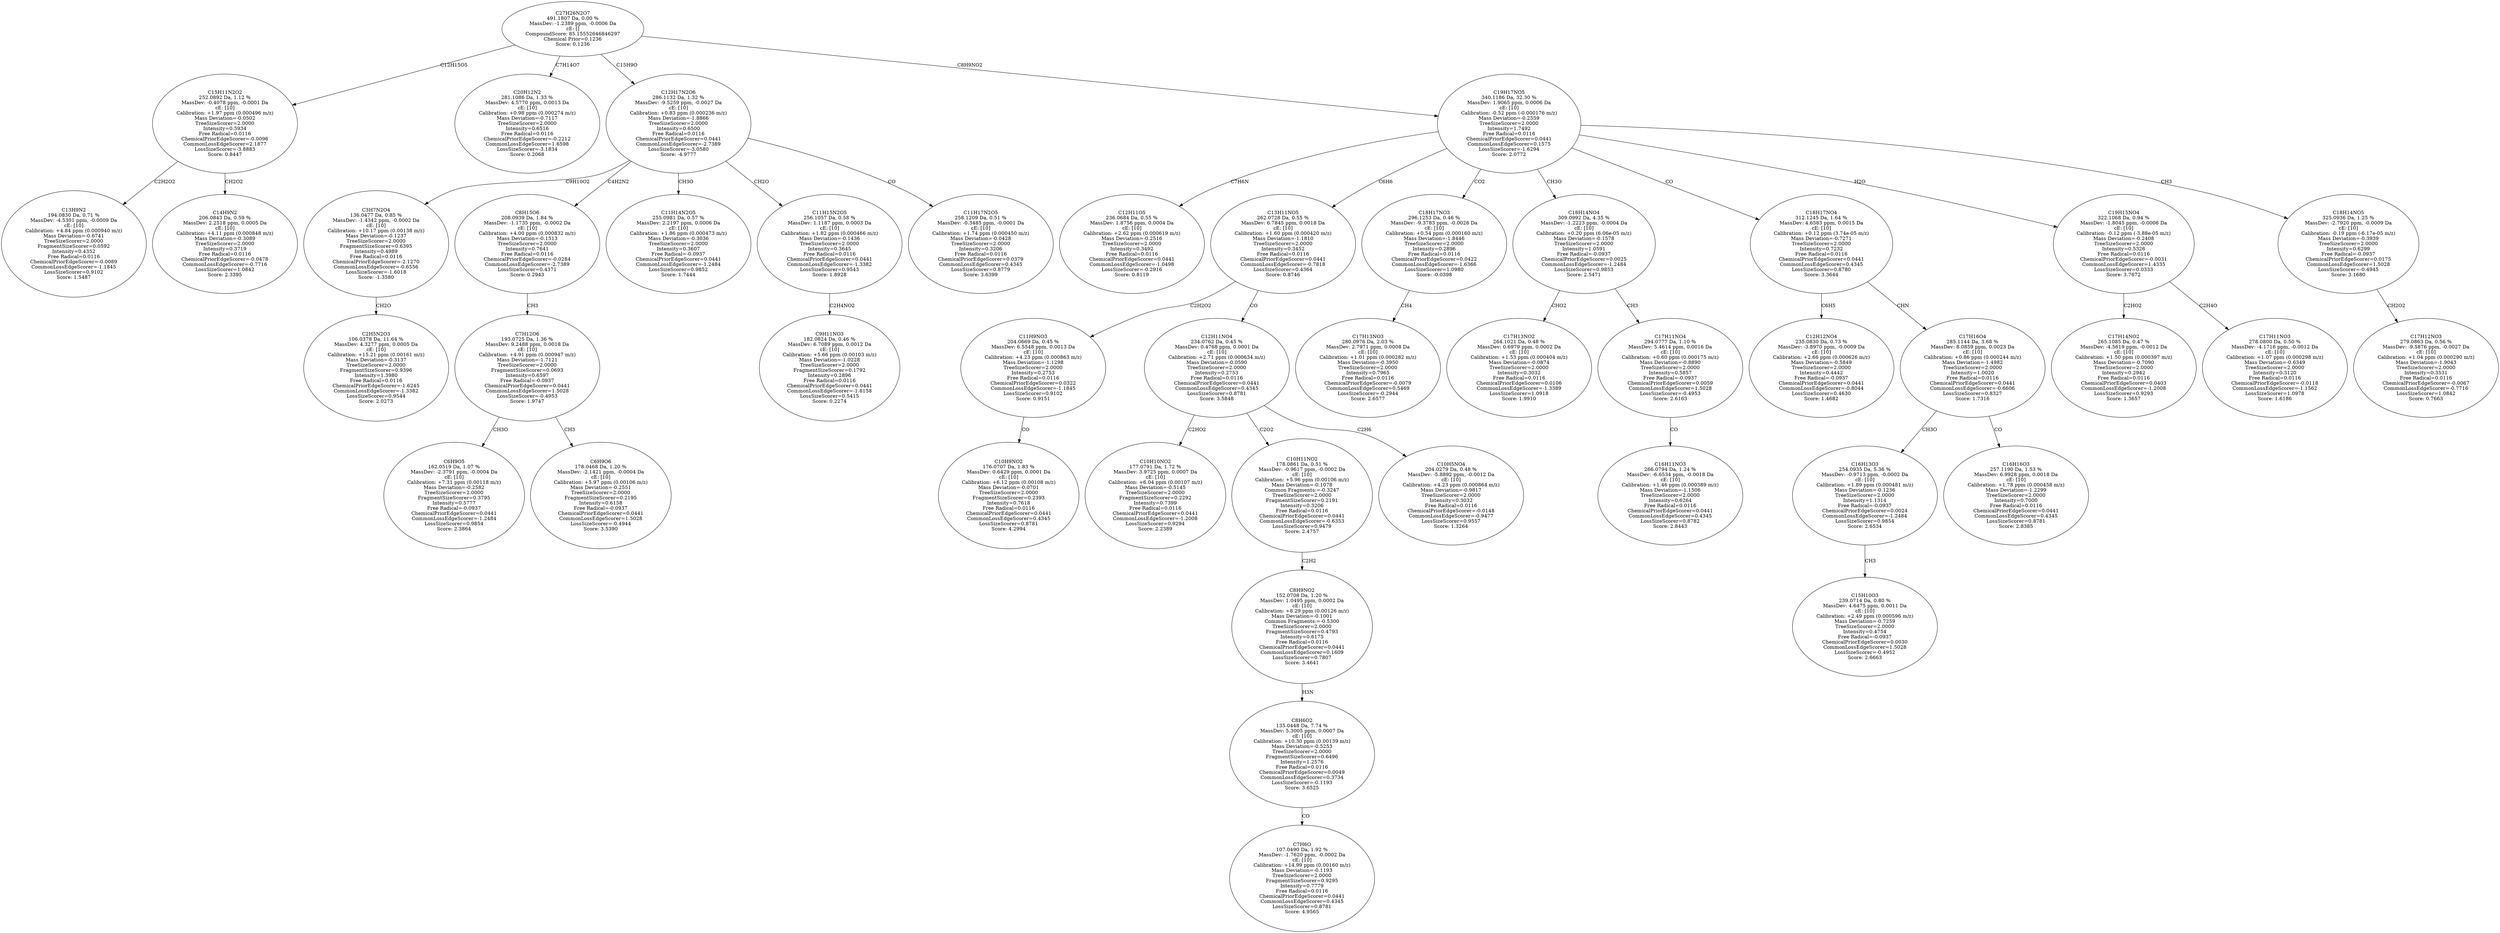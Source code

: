 strict digraph {
v1 [label="C13H9N2\n194.0830 Da, 0.71 %\nMassDev: -4.5301 ppm, -0.0009 Da\ncE: [10]\nCalibration: +4.84 ppm (0.000940 m/z)\nMass Deviation=-0.6741\nTreeSizeScorer=2.0000\nFragmentSizeScorer=0.0592\nIntensity=0.4352\nFree Radical=0.0116\nChemicalPriorEdgeScorer=-0.0089\nCommonLossEdgeScorer=-1.1845\nLossSizeScorer=0.9102\nScore: 1.5487"];
v2 [label="C14H9N2\n206.0843 Da, 0.59 %\nMassDev: 2.2518 ppm, 0.0005 Da\ncE: [10]\nCalibration: +4.11 ppm (0.000848 m/z)\nMass Deviation=-0.3089\nTreeSizeScorer=2.0000\nIntensity=0.3719\nFree Radical=0.0116\nChemicalPriorEdgeScorer=-0.0478\nCommonLossEdgeScorer=-0.7716\nLossSizeScorer=1.0842\nScore: 2.3395"];
v3 [label="C15H11N2O2\n252.0892 Da, 1.12 %\nMassDev: -0.4078 ppm, -0.0001 Da\ncE: [10]\nCalibration: +1.97 ppm (0.000496 m/z)\nMass Deviation=-0.0502\nTreeSizeScorer=2.0000\nIntensity=0.5934\nFree Radical=0.0116\nChemicalPriorEdgeScorer=-0.0096\nCommonLossEdgeScorer=2.1877\nLossSizeScorer=-3.8883\nScore: 0.8447"];
v4 [label="C20H12N2\n281.1086 Da, 1.33 %\nMassDev: 4.5770 ppm, 0.0013 Da\ncE: [10]\nCalibration: +0.98 ppm (0.000274 m/z)\nMass Deviation=-0.7117\nTreeSizeScorer=2.0000\nIntensity=0.6516\nFree Radical=0.0116\nChemicalPriorEdgeScorer=-0.2212\nCommonLossEdgeScorer=1.6598\nLossSizeScorer=-3.1834\nScore: 0.2068"];
v5 [label="C2H5N2O3\n106.0378 Da, 11.64 %\nMassDev: 4.3277 ppm, 0.0005 Da\ncE: [10]\nCalibration: +15.21 ppm (0.00161 m/z)\nMass Deviation=-0.3137\nTreeSizeScorer=2.0000\nFragmentSizeScorer=0.9396\nIntensity=1.3980\nFree Radical=0.0116\nChemicalPriorEdgeScorer=-1.6245\nCommonLossEdgeScorer=-1.3382\nLossSizeScorer=0.9544\nScore: 2.0273"];
v6 [label="C3H7N2O4\n136.0477 Da, 0.85 %\nMassDev: -1.4342 ppm, -0.0002 Da\ncE: [10]\nCalibration: +10.17 ppm (0.00138 m/z)\nMass Deviation=-0.1237\nTreeSizeScorer=2.0000\nFragmentSizeScorer=0.6395\nIntensity=0.4989\nFree Radical=0.0116\nChemicalPriorEdgeScorer=-2.1270\nCommonLossEdgeScorer=-0.6556\nLossSizeScorer=-1.6018\nScore: -1.3580"];
v7 [label="C6H9O5\n162.0519 Da, 1.07 %\nMassDev: -2.3791 ppm, -0.0004 Da\ncE: [10]\nCalibration: +7.31 ppm (0.00118 m/z)\nMass Deviation=-0.2582\nTreeSizeScorer=2.0000\nFragmentSizeScorer=0.3795\nIntensity=0.5777\nFree Radical=-0.0937\nChemicalPriorEdgeScorer=0.0441\nCommonLossEdgeScorer=-1.2484\nLossSizeScorer=0.9854\nScore: 2.3864"];
v8 [label="C6H9O6\n178.0468 Da, 1.20 %\nMassDev: -2.1421 ppm, -0.0004 Da\ncE: [10]\nCalibration: +5.97 ppm (0.00106 m/z)\nMass Deviation=-0.2551\nTreeSizeScorer=2.0000\nFragmentSizeScorer=0.2195\nIntensity=0.6158\nFree Radical=-0.0937\nChemicalPriorEdgeScorer=0.0441\nCommonLossEdgeScorer=1.5028\nLossSizeScorer=-0.4944\nScore: 3.5390"];
v9 [label="C7H12O6\n193.0725 Da, 1.36 %\nMassDev: 9.2488 ppm, 0.0018 Da\ncE: [10]\nCalibration: +4.91 ppm (0.000947 m/z)\nMass Deviation=-1.7121\nTreeSizeScorer=2.0000\nFragmentSizeScorer=0.0693\nIntensity=0.6597\nFree Radical=-0.0937\nChemicalPriorEdgeScorer=0.0441\nCommonLossEdgeScorer=1.5028\nLossSizeScorer=-0.4953\nScore: 1.9747"];
v10 [label="C8H15O6\n208.0939 Da, 1.84 %\nMassDev: -1.1735 ppm, -0.0002 Da\ncE: [10]\nCalibration: +4.00 ppm (0.000832 m/z)\nMass Deviation=-0.1513\nTreeSizeScorer=2.0000\nIntensity=0.7641\nFree Radical=0.0116\nChemicalPriorEdgeScorer=-0.0284\nCommonLossEdgeScorer=-2.7389\nLossSizeScorer=0.4371\nScore: 0.2943"];
v11 [label="C11H14N2O5\n255.0981 Da, 0.57 %\nMassDev: 2.2197 ppm, 0.0006 Da\ncE: [10]\nCalibration: +1.86 ppm (0.000473 m/z)\nMass Deviation=-0.3036\nTreeSizeScorer=2.0000\nIntensity=0.3607\nFree Radical=-0.0937\nChemicalPriorEdgeScorer=0.0441\nCommonLossEdgeScorer=-1.2484\nLossSizeScorer=0.9852\nScore: 1.7444"];
v12 [label="C9H11NO3\n182.0824 Da, 0.46 %\nMassDev: 6.7089 ppm, 0.0012 Da\ncE: [10]\nCalibration: +5.66 ppm (0.00103 m/z)\nMass Deviation=-1.0228\nTreeSizeScorer=2.0000\nFragmentSizeScorer=0.1792\nIntensity=0.2896\nFree Radical=0.0116\nChemicalPriorEdgeScorer=0.0441\nCommonLossEdgeScorer=-1.8158\nLossSizeScorer=0.5415\nScore: 0.2274"];
v13 [label="C11H15N2O5\n256.1057 Da, 0.58 %\nMassDev: 1.1187 ppm, 0.0003 Da\ncE: [10]\nCalibration: +1.82 ppm (0.000466 m/z)\nMass Deviation=-0.1436\nTreeSizeScorer=2.0000\nIntensity=0.3645\nFree Radical=0.0116\nChemicalPriorEdgeScorer=0.0441\nCommonLossEdgeScorer=-1.3382\nLossSizeScorer=0.9543\nScore: 1.8928"];
v14 [label="C11H17N2O5\n258.1209 Da, 0.51 %\nMassDev: -0.3485 ppm, -0.0001 Da\ncE: [10]\nCalibration: +1.74 ppm (0.000450 m/z)\nMass Deviation=-0.0428\nTreeSizeScorer=2.0000\nIntensity=0.3206\nFree Radical=0.0116\nChemicalPriorEdgeScorer=0.0379\nCommonLossEdgeScorer=0.4345\nLossSizeScorer=0.8779\nScore: 3.6399"];
v15 [label="C12H17N2O6\n286.1132 Da, 1.32 %\nMassDev: -9.5259 ppm, -0.0027 Da\ncE: [10]\nCalibration: +0.83 ppm (0.000236 m/z)\nMass Deviation=-1.8866\nTreeSizeScorer=2.0000\nIntensity=0.6500\nFree Radical=0.0116\nChemicalPriorEdgeScorer=0.0441\nCommonLossEdgeScorer=-2.7389\nLossSizeScorer=-3.0580\nScore: -4.9777"];
v16 [label="C12H11O5\n236.0684 Da, 0.55 %\nMassDev: 1.8756 ppm, 0.0004 Da\ncE: [10]\nCalibration: +2.62 ppm (0.000619 m/z)\nMass Deviation=-0.2516\nTreeSizeScorer=2.0000\nIntensity=0.3492\nFree Radical=0.0116\nChemicalPriorEdgeScorer=0.0441\nCommonLossEdgeScorer=-1.0498\nLossSizeScorer=-0.2916\nScore: 0.8119"];
v17 [label="C10H9NO2\n176.0707 Da, 1.83 %\nMassDev: 0.6429 ppm, 0.0001 Da\ncE: [10]\nCalibration: +6.12 ppm (0.00108 m/z)\nMass Deviation=-0.0701\nTreeSizeScorer=2.0000\nFragmentSizeScorer=0.2393\nIntensity=0.7618\nFree Radical=0.0116\nChemicalPriorEdgeScorer=0.0441\nCommonLossEdgeScorer=0.4345\nLossSizeScorer=0.8781\nScore: 4.2994"];
v18 [label="C11H9NO3\n204.0669 Da, 0.45 %\nMassDev: 6.5548 ppm, 0.0013 Da\ncE: [10]\nCalibration: +4.23 ppm (0.000863 m/z)\nMass Deviation=-1.1298\nTreeSizeScorer=2.0000\nIntensity=0.2753\nFree Radical=0.0116\nChemicalPriorEdgeScorer=0.0322\nCommonLossEdgeScorer=-1.1845\nLossSizeScorer=0.9102\nScore: 0.9151"];
v19 [label="C10H10NO2\n177.0791 Da, 1.72 %\nMassDev: 3.9725 ppm, 0.0007 Da\ncE: [10]\nCalibration: +6.04 ppm (0.00107 m/z)\nMass Deviation=-0.5145\nTreeSizeScorer=2.0000\nFragmentSizeScorer=0.2292\nIntensity=0.7399\nFree Radical=0.0116\nChemicalPriorEdgeScorer=0.0441\nCommonLossEdgeScorer=-1.2008\nLossSizeScorer=0.9294\nScore: 2.2389"];
v20 [label="C7H6O\n107.0490 Da, 1.92 %\nMassDev: -1.7620 ppm, -0.0002 Da\ncE: [10]\nCalibration: +14.99 ppm (0.00160 m/z)\nMass Deviation=-0.1193\nTreeSizeScorer=2.0000\nFragmentSizeScorer=0.9295\nIntensity=0.7779\nFree Radical=0.0116\nChemicalPriorEdgeScorer=0.0441\nCommonLossEdgeScorer=0.4345\nLossSizeScorer=0.8781\nScore: 4.9565"];
v21 [label="C8H6O2\n135.0448 Da, 7.74 %\nMassDev: 5.3005 ppm, 0.0007 Da\ncE: [10]\nCalibration: +10.30 ppm (0.00139 m/z)\nMass Deviation=-0.5253\nTreeSizeScorer=2.0000\nFragmentSizeScorer=0.6496\nIntensity=1.2576\nFree Radical=0.0116\nChemicalPriorEdgeScorer=0.0049\nCommonLossEdgeScorer=0.3734\nLossSizeScorer=-0.1193\nScore: 3.6525"];
v22 [label="C8H9NO2\n152.0708 Da, 1.20 %\nMassDev: 1.0495 ppm, 0.0002 Da\ncE: [10]\nCalibration: +8.29 ppm (0.00126 m/z)\nMass Deviation=-0.1001\nCommon Fragments:=-0.5300\nTreeSizeScorer=2.0000\nFragmentSizeScorer=0.4793\nIntensity=0.6175\nFree Radical=0.0116\nChemicalPriorEdgeScorer=0.0441\nCommonLossEdgeScorer=0.1609\nLossSizeScorer=0.7807\nScore: 3.4641"];
v23 [label="C10H11NO2\n178.0861 Da, 0.51 %\nMassDev: -0.9617 ppm, -0.0002 Da\ncE: [10]\nCalibration: +5.96 ppm (0.00106 m/z)\nMass Deviation=-0.1078\nCommon Fragments:=-0.3247\nTreeSizeScorer=2.0000\nFragmentSizeScorer=0.2191\nIntensity=0.3206\nFree Radical=0.0116\nChemicalPriorEdgeScorer=0.0441\nCommonLossEdgeScorer=-0.6353\nLossSizeScorer=0.9479\nScore: 2.4757"];
v24 [label="C10H5NO4\n204.0279 Da, 0.48 %\nMassDev: -5.8892 ppm, -0.0012 Da\ncE: [10]\nCalibration: +4.23 ppm (0.000864 m/z)\nMass Deviation=-0.9817\nTreeSizeScorer=2.0000\nIntensity=0.3032\nFree Radical=0.0116\nChemicalPriorEdgeScorer=-0.0148\nCommonLossEdgeScorer=-0.9477\nLossSizeScorer=0.9557\nScore: 1.3264"];
v25 [label="C12H11NO4\n234.0762 Da, 0.45 %\nMassDev: 0.4768 ppm, 0.0001 Da\ncE: [10]\nCalibration: +2.71 ppm (0.000634 m/z)\nMass Deviation=-0.0590\nTreeSizeScorer=2.0000\nIntensity=0.2753\nFree Radical=0.0116\nChemicalPriorEdgeScorer=0.0441\nCommonLossEdgeScorer=0.4345\nLossSizeScorer=0.8781\nScore: 3.5848"];
v26 [label="C13H11NO5\n262.0728 Da, 0.55 %\nMassDev: 6.7845 ppm, 0.0018 Da\ncE: [10]\nCalibration: +1.60 ppm (0.000420 m/z)\nMass Deviation=-1.1810\nTreeSizeScorer=2.0000\nIntensity=0.3452\nFree Radical=0.0116\nChemicalPriorEdgeScorer=0.0441\nCommonLossEdgeScorer=-0.7818\nLossSizeScorer=0.4364\nScore: 0.8746"];
v27 [label="C17H13NO3\n280.0976 Da, 2.03 %\nMassDev: 2.7971 ppm, 0.0008 Da\ncE: [10]\nCalibration: +1.01 ppm (0.000282 m/z)\nMass Deviation=-0.3950\nTreeSizeScorer=2.0000\nIntensity=0.7965\nFree Radical=0.0116\nChemicalPriorEdgeScorer=-0.0079\nCommonLossEdgeScorer=0.5469\nLossSizeScorer=-0.2944\nScore: 2.6577"];
v28 [label="C18H17NO3\n296.1253 Da, 0.46 %\nMassDev: -9.3783 ppm, -0.0028 Da\ncE: [10]\nCalibration: +0.54 ppm (0.000160 m/z)\nMass Deviation=-1.8446\nTreeSizeScorer=2.0000\nIntensity=0.2896\nFree Radical=0.0116\nChemicalPriorEdgeScorer=0.0422\nCommonLossEdgeScorer=-1.6366\nLossSizeScorer=1.0980\nScore: -0.0398"];
v29 [label="C17H13NO2\n264.1021 Da, 0.48 %\nMassDev: 0.6979 ppm, 0.0002 Da\ncE: [10]\nCalibration: +1.53 ppm (0.000404 m/z)\nMass Deviation=-0.0874\nTreeSizeScorer=2.0000\nIntensity=0.3032\nFree Radical=0.0116\nChemicalPriorEdgeScorer=0.0106\nCommonLossEdgeScorer=-1.3389\nLossSizeScorer=1.0918\nScore: 1.9910"];
v30 [label="C16H11NO3\n266.0794 Da, 1.24 %\nMassDev: -6.6534 ppm, -0.0018 Da\ncE: [10]\nCalibration: +1.46 ppm (0.000389 m/z)\nMass Deviation=-1.1506\nTreeSizeScorer=2.0000\nIntensity=0.6264\nFree Radical=0.0116\nChemicalPriorEdgeScorer=0.0441\nCommonLossEdgeScorer=0.4345\nLossSizeScorer=0.8782\nScore: 2.8443"];
v31 [label="C17H11NO4\n294.0777 Da, 1.10 %\nMassDev: 5.4614 ppm, 0.0016 Da\ncE: [10]\nCalibration: +0.60 ppm (0.000175 m/z)\nMass Deviation=-0.8890\nTreeSizeScorer=2.0000\nIntensity=0.5857\nFree Radical=-0.0937\nChemicalPriorEdgeScorer=0.0059\nCommonLossEdgeScorer=1.5028\nLossSizeScorer=-0.4953\nScore: 2.6163"];
v32 [label="C18H14NO4\n309.0992 Da, 4.35 %\nMassDev: -1.2223 ppm, -0.0004 Da\ncE: [10]\nCalibration: +0.20 ppm (6.06e-05 m/z)\nMass Deviation=-0.1578\nTreeSizeScorer=2.0000\nIntensity=1.0591\nFree Radical=-0.0937\nChemicalPriorEdgeScorer=0.0025\nCommonLossEdgeScorer=-1.2484\nLossSizeScorer=0.9853\nScore: 2.5471"];
v33 [label="C12H12NO4\n235.0830 Da, 0.73 %\nMassDev: -3.8970 ppm, -0.0009 Da\ncE: [10]\nCalibration: +2.66 ppm (0.000626 m/z)\nMass Deviation=-0.5849\nTreeSizeScorer=2.0000\nIntensity=0.4442\nFree Radical=-0.0937\nChemicalPriorEdgeScorer=0.0441\nCommonLossEdgeScorer=-0.8044\nLossSizeScorer=0.4630\nScore: 1.4682"];
v34 [label="C15H10O3\n239.0714 Da, 0.80 %\nMassDev: 4.6475 ppm, 0.0011 Da\ncE: [10]\nCalibration: +2.49 ppm (0.000596 m/z)\nMass Deviation=-0.7259\nTreeSizeScorer=2.0000\nIntensity=0.4754\nFree Radical=-0.0937\nChemicalPriorEdgeScorer=0.0030\nCommonLossEdgeScorer=1.5028\nLossSizeScorer=-0.4952\nScore: 2.6663"];
v35 [label="C16H13O3\n254.0935 Da, 5.36 %\nMassDev: -0.9713 ppm, -0.0002 Da\ncE: [10]\nCalibration: +1.89 ppm (0.000481 m/z)\nMass Deviation=-0.1236\nTreeSizeScorer=2.0000\nIntensity=1.1314\nFree Radical=-0.0937\nChemicalPriorEdgeScorer=0.0024\nCommonLossEdgeScorer=-1.2484\nLossSizeScorer=0.9854\nScore: 2.6534"];
v36 [label="C16H16O3\n257.1190 Da, 1.53 %\nMassDev: 6.9928 ppm, 0.0018 Da\ncE: [10]\nCalibration: +1.78 ppm (0.000458 m/z)\nMass Deviation=-1.2299\nTreeSizeScorer=2.0000\nIntensity=0.7000\nFree Radical=0.0116\nChemicalPriorEdgeScorer=0.0441\nCommonLossEdgeScorer=0.4345\nLossSizeScorer=0.8781\nScore: 2.8385"];
v37 [label="C17H16O4\n285.1144 Da, 3.68 %\nMassDev: 8.0859 ppm, 0.0023 Da\ncE: [10]\nCalibration: +0.86 ppm (0.000244 m/z)\nMass Deviation=-1.4982\nTreeSizeScorer=2.0000\nIntensity=1.0020\nFree Radical=0.0116\nChemicalPriorEdgeScorer=0.0441\nCommonLossEdgeScorer=-0.6606\nLossSizeScorer=0.8327\nScore: 1.7316"];
v38 [label="C18H17NO4\n312.1245 Da, 1.64 %\nMassDev: 4.6583 ppm, 0.0015 Da\ncE: [10]\nCalibration: +0.12 ppm (3.74e-05 m/z)\nMass Deviation=-0.7271\nTreeSizeScorer=2.0000\nIntensity=0.7232\nFree Radical=0.0116\nChemicalPriorEdgeScorer=0.0441\nCommonLossEdgeScorer=0.4345\nLossSizeScorer=0.8780\nScore: 3.3644"];
v39 [label="C17H14NO2\n265.1085 Da, 0.47 %\nMassDev: -4.5619 ppm, -0.0012 Da\ncE: [10]\nCalibration: +1.50 ppm (0.000397 m/z)\nMass Deviation=-0.7090\nTreeSizeScorer=2.0000\nIntensity=0.2942\nFree Radical=0.0116\nChemicalPriorEdgeScorer=0.0403\nCommonLossEdgeScorer=-1.2008\nLossSizeScorer=0.9293\nScore: 1.3657"];
v40 [label="C17H11NO3\n278.0800 Da, 0.50 %\nMassDev: -4.1716 ppm, -0.0012 Da\ncE: [10]\nCalibration: +1.07 ppm (0.000298 m/z)\nMass Deviation=-0.6349\nTreeSizeScorer=2.0000\nIntensity=0.3120\nFree Radical=0.0116\nChemicalPriorEdgeScorer=-0.0118\nCommonLossEdgeScorer=-1.1562\nLossSizeScorer=1.0978\nScore: 1.6186"];
v41 [label="C19H15NO4\n322.1068 Da, 0.94 %\nMassDev: -1.8045 ppm, -0.0006 Da\ncE: [10]\nCalibration: -0.12 ppm (-3.88e-05 m/z)\nMass Deviation=-0.2408\nTreeSizeScorer=2.0000\nIntensity=0.5326\nFree Radical=0.0116\nChemicalPriorEdgeScorer=-0.0031\nCommonLossEdgeScorer=1.4335\nLossSizeScorer=0.0333\nScore: 3.7672"];
v42 [label="C17H12NO3\n279.0863 Da, 0.56 %\nMassDev: -9.5876 ppm, -0.0027 Da\ncE: [10]\nCalibration: +1.04 ppm (0.000290 m/z)\nMass Deviation=-1.9043\nTreeSizeScorer=2.0000\nIntensity=0.3531\nFree Radical=0.0116\nChemicalPriorEdgeScorer=-0.0067\nCommonLossEdgeScorer=-0.7716\nLossSizeScorer=1.0842\nScore: 0.7663"];
v43 [label="C18H14NO5\n325.0936 Da, 1.25 %\nMassDev: -2.7920 ppm, -0.0009 Da\ncE: [10]\nCalibration: -0.19 ppm (-6.17e-05 m/z)\nMass Deviation=-0.3939\nTreeSizeScorer=2.0000\nIntensity=0.6299\nFree Radical=-0.0937\nChemicalPriorEdgeScorer=0.0175\nCommonLossEdgeScorer=1.5028\nLossSizeScorer=-0.4945\nScore: 3.1680"];
v44 [label="C19H17NO5\n340.1186 Da, 32.30 %\nMassDev: 1.9065 ppm, 0.0006 Da\ncE: [10]\nCalibration: -0.52 ppm (-0.000176 m/z)\nMass Deviation=-0.2559\nTreeSizeScorer=2.0000\nIntensity=1.7492\nFree Radical=0.0116\nChemicalPriorEdgeScorer=0.0441\nCommonLossEdgeScorer=0.1575\nLossSizeScorer=-1.6294\nScore: 2.0772"];
v45 [label="C27H26N2O7\n491.1807 Da, 0.00 %\nMassDev: -1.2389 ppm, -0.0006 Da\ncE: []\nCompoundScore: 85.15552646846297\nChemical Prior=0.1236\nScore: 0.1236"];
v3 -> v1 [label="C2H2O2"];
v3 -> v2 [label="CH2O2"];
v45 -> v3 [label="C12H15O5"];
v45 -> v4 [label="C7H14O7"];
v6 -> v5 [label="CH2O"];
v15 -> v6 [label="C9H10O2"];
v9 -> v7 [label="CH3O"];
v9 -> v8 [label="CH3"];
v10 -> v9 [label="CH3"];
v15 -> v10 [label="C4H2N2"];
v15 -> v11 [label="CH3O"];
v13 -> v12 [label="C2H4NO2"];
v15 -> v13 [label="CH2O"];
v15 -> v14 [label="CO"];
v45 -> v15 [label="C15H9O"];
v44 -> v16 [label="C7H6N"];
v18 -> v17 [label="CO"];
v26 -> v18 [label="C2H2O2"];
v25 -> v19 [label="C2HO2"];
v21 -> v20 [label="CO"];
v22 -> v21 [label="H3N"];
v23 -> v22 [label="C2H2"];
v25 -> v23 [label="C2O2"];
v25 -> v24 [label="C2H6"];
v26 -> v25 [label="CO"];
v44 -> v26 [label="C6H6"];
v28 -> v27 [label="CH4"];
v44 -> v28 [label="CO2"];
v32 -> v29 [label="CHO2"];
v31 -> v30 [label="CO"];
v32 -> v31 [label="CH3"];
v44 -> v32 [label="CH3O"];
v38 -> v33 [label="C6H5"];
v35 -> v34 [label="CH3"];
v37 -> v35 [label="CH3O"];
v37 -> v36 [label="CO"];
v38 -> v37 [label="CHN"];
v44 -> v38 [label="CO"];
v41 -> v39 [label="C2HO2"];
v41 -> v40 [label="C2H4O"];
v44 -> v41 [label="H2O"];
v43 -> v42 [label="CH2O2"];
v44 -> v43 [label="CH3"];
v45 -> v44 [label="C8H9NO2"];
}